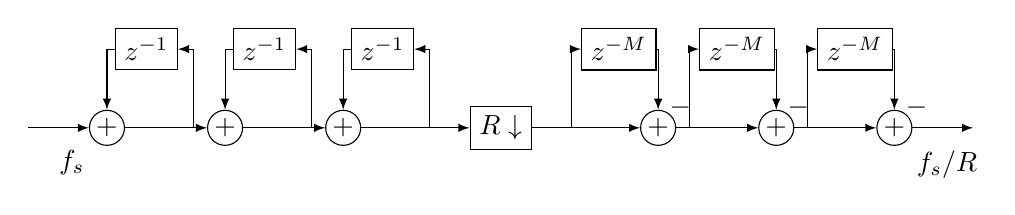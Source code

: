 % https://tex.stackexchange.com/a/183092/131649
\begin{tikzpicture}
    \coordinate (in)  at  (0,0);
    \coordinate (out) at (12,0);

    % branching coordinates
    \coordinate (b1) at (2.1,0);
    \coordinate (b2) at (3.6,0);
    \coordinate (b3) at (5.1,0);
    \coordinate (b4) at (6.9,0);
    \coordinate (b5) at (8.4,0);
    \coordinate (b6) at (9.9,0);

    % Delay elements
    \node[draw] (d1) at  (1.5,1) {$z^{-1}$};
    \node[draw] (d2) at  (3.0,1) {$z^{-1}$};
    \node[draw] (d3) at  (4.5,1) {$z^{-1}$};
    \node[draw] (d4) at  (7.5,1) {$z^{-M}$};
    \node[draw] (d5) at  (9.0,1) {$z^{-M}$};
    \node[draw] (d6) at (10.5,1) {$z^{-M}$};

    % Downsampler
    \node[draw] (r1) at (6,0) {$R\downarrow$};

    % Adders
    \node[draw,circle, inner sep=0.3mm] (a1) at  (1.0,0) {$+$};
    \node[draw,circle, inner sep=0.3mm] (a2) at  (2.5,0) {$+$};
    \node[draw,circle, inner sep=0.3mm] (a3) at  (4.0,0) {$+$};
    \node[draw,circle, inner sep=0.3mm] (a4) at  (8.0,0) {$+$};
    \node[draw,circle, inner sep=0.3mm] (a5) at  (9.5,0) {$+$};
    \node[draw,circle, inner sep=0.3mm] (a6) at (11.0,0) {$+$};

    % subtractors
    \node[above right=0.2ex] (s1) at (a4) {$-$};
    \node[above right=0.2ex] (s2) at (a5) {$-$};
    \node[above right=0.2ex] (s3) at (a6) {$-$};

    % Lines
    \draw[-latex] (in) -- (a1);
    \draw[-latex] (a6) -- (out);
    \draw[-latex] (b1) |- (d1);
    \draw[-latex] (b2) |- (d2);
    \draw[-latex] (b3) |- (d3);
    \draw[-latex] (a1) -- (a2);
    \draw[-latex] (a2) -- (a3);
    \draw[-latex] (a3) -- (r1);
    \draw[-latex] (r1) -- (a4);
    \draw[-latex] (a4) -- (a5);
    \draw[-latex] (a5) -- (a6);
    \draw[-latex] (d1) -| (a1);
    \draw[-latex] (d2) -| (a2);
    \draw[-latex] (d3) -| (a3);
    \draw[-latex] (b4) |- (d4);
    \draw[-latex] (b5) |- (d5);
    \draw[-latex] (b6) |- (d6);
    \draw[-latex] (d4) -| (a4);
    \draw[-latex] (d5) -| (a5);
    \draw[-latex] (d6) -| (a6);

    % Annotations
    \node[below left =1.5ex] at (a1) {$f_s$};
    \node[below right=1.5ex] at (a6) {$f_s/R$};
\end{tikzpicture}

